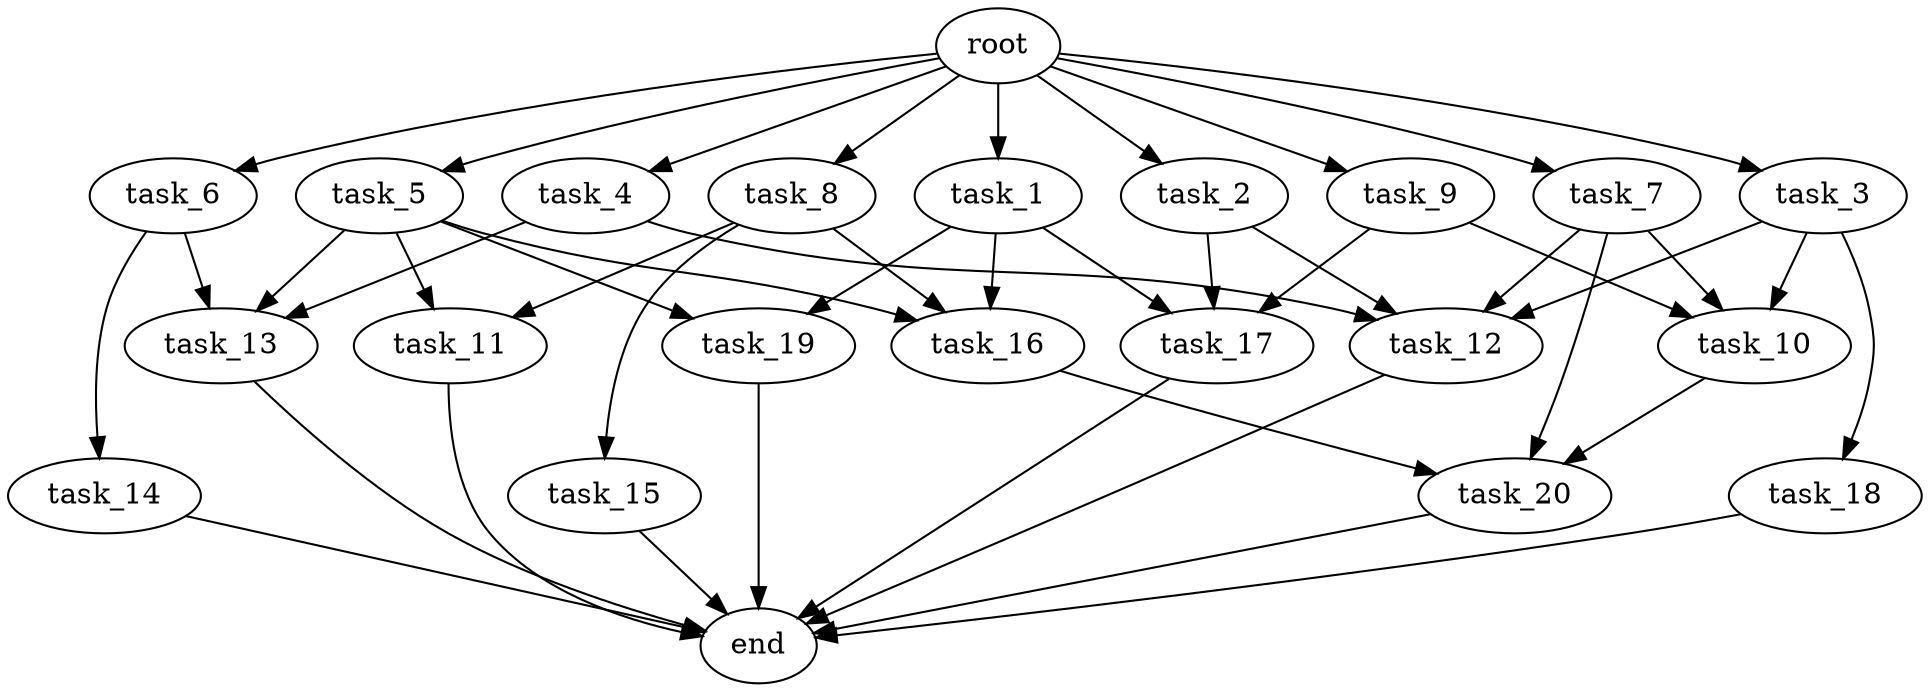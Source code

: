 digraph G {
  root [size="0.000000e+00"];
  task_1 [size="7.649269e+08"];
  task_2 [size="8.188629e+09"];
  task_3 [size="9.234174e+09"];
  task_4 [size="4.795703e+09"];
  task_5 [size="3.116423e+09"];
  task_6 [size="3.626323e+09"];
  task_7 [size="8.170570e+09"];
  task_8 [size="8.897374e+09"];
  task_9 [size="5.976889e+09"];
  task_10 [size="7.636132e+09"];
  task_11 [size="3.421109e+09"];
  task_12 [size="7.099239e+09"];
  task_13 [size="2.885666e+08"];
  task_14 [size="8.145927e+09"];
  task_15 [size="2.224356e+09"];
  task_16 [size="8.568295e+09"];
  task_17 [size="1.424451e+09"];
  task_18 [size="2.266518e+09"];
  task_19 [size="1.254316e+09"];
  task_20 [size="1.303052e+09"];
  end [size="0.000000e+00"];

  root -> task_1 [size="1.000000e-12"];
  root -> task_2 [size="1.000000e-12"];
  root -> task_3 [size="1.000000e-12"];
  root -> task_4 [size="1.000000e-12"];
  root -> task_5 [size="1.000000e-12"];
  root -> task_6 [size="1.000000e-12"];
  root -> task_7 [size="1.000000e-12"];
  root -> task_8 [size="1.000000e-12"];
  root -> task_9 [size="1.000000e-12"];
  task_1 -> task_16 [size="2.856098e+08"];
  task_1 -> task_17 [size="4.748170e+07"];
  task_1 -> task_19 [size="6.271582e+07"];
  task_2 -> task_12 [size="1.774810e+08"];
  task_2 -> task_17 [size="4.748170e+07"];
  task_3 -> task_10 [size="2.545377e+08"];
  task_3 -> task_12 [size="1.774810e+08"];
  task_3 -> task_18 [size="2.266518e+08"];
  task_4 -> task_12 [size="1.774810e+08"];
  task_4 -> task_13 [size="9.618887e+06"];
  task_5 -> task_11 [size="1.710555e+08"];
  task_5 -> task_13 [size="9.618887e+06"];
  task_5 -> task_16 [size="2.856098e+08"];
  task_5 -> task_19 [size="6.271582e+07"];
  task_6 -> task_13 [size="9.618887e+06"];
  task_6 -> task_14 [size="8.145927e+08"];
  task_7 -> task_10 [size="2.545377e+08"];
  task_7 -> task_12 [size="1.774810e+08"];
  task_7 -> task_20 [size="4.343508e+07"];
  task_8 -> task_11 [size="1.710555e+08"];
  task_8 -> task_15 [size="2.224356e+08"];
  task_8 -> task_16 [size="2.856098e+08"];
  task_9 -> task_10 [size="2.545377e+08"];
  task_9 -> task_17 [size="4.748170e+07"];
  task_10 -> task_20 [size="4.343508e+07"];
  task_11 -> end [size="1.000000e-12"];
  task_12 -> end [size="1.000000e-12"];
  task_13 -> end [size="1.000000e-12"];
  task_14 -> end [size="1.000000e-12"];
  task_15 -> end [size="1.000000e-12"];
  task_16 -> task_20 [size="4.343508e+07"];
  task_17 -> end [size="1.000000e-12"];
  task_18 -> end [size="1.000000e-12"];
  task_19 -> end [size="1.000000e-12"];
  task_20 -> end [size="1.000000e-12"];
}
